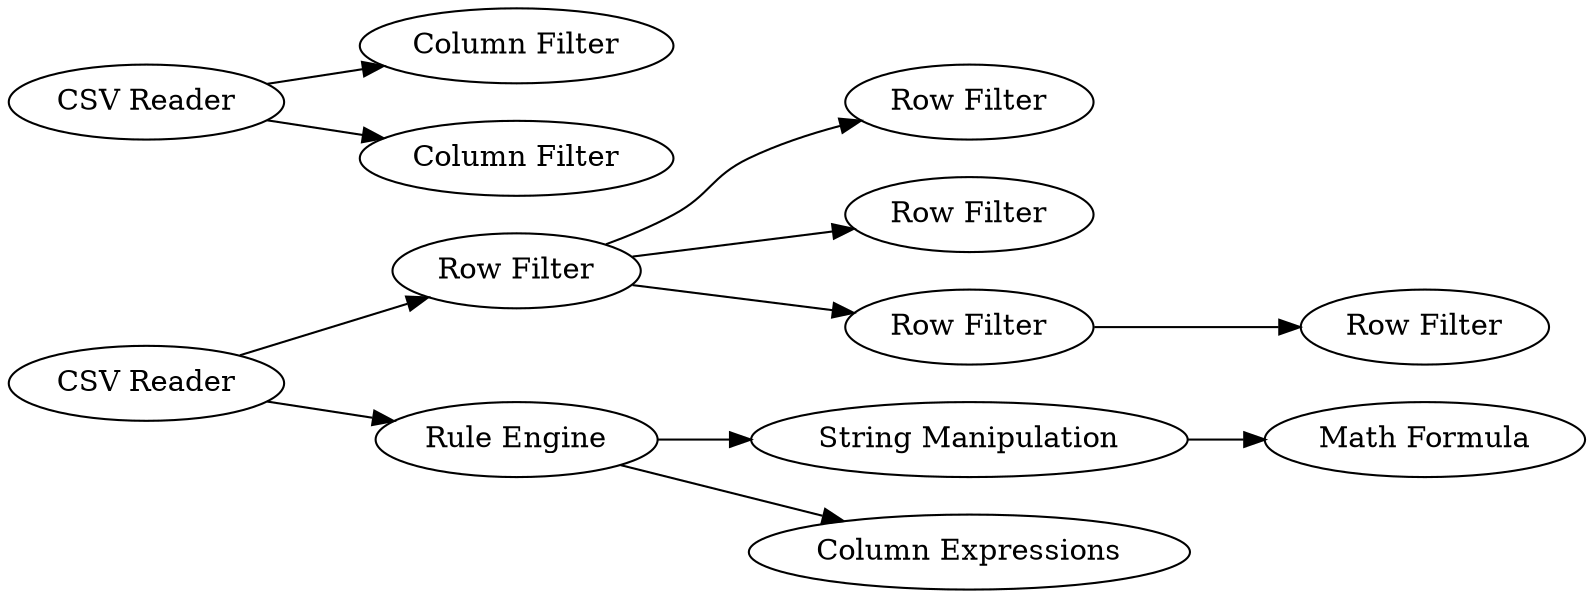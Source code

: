 digraph {
	2 [label="Row Filter"]
	3 [label="Row Filter"]
	5 [label="Row Filter"]
	11 [label="Row Filter"]
	12 [label="Row Filter"]
	23 [label="Column Filter"]
	24 [label="Column Filter"]
	27 [label="Rule Engine"]
	28 [label="String Manipulation"]
	29 [label="Math Formula"]
	30 [label="Column Expressions"]
	31 [label="CSV Reader"]
	32 [label="CSV Reader"]
	2 -> 3
	2 -> 5
	2 -> 11
	11 -> 12
	27 -> 30
	27 -> 28
	28 -> 29
	31 -> 2
	31 -> 27
	32 -> 23
	32 -> 24
	rankdir=LR
}
